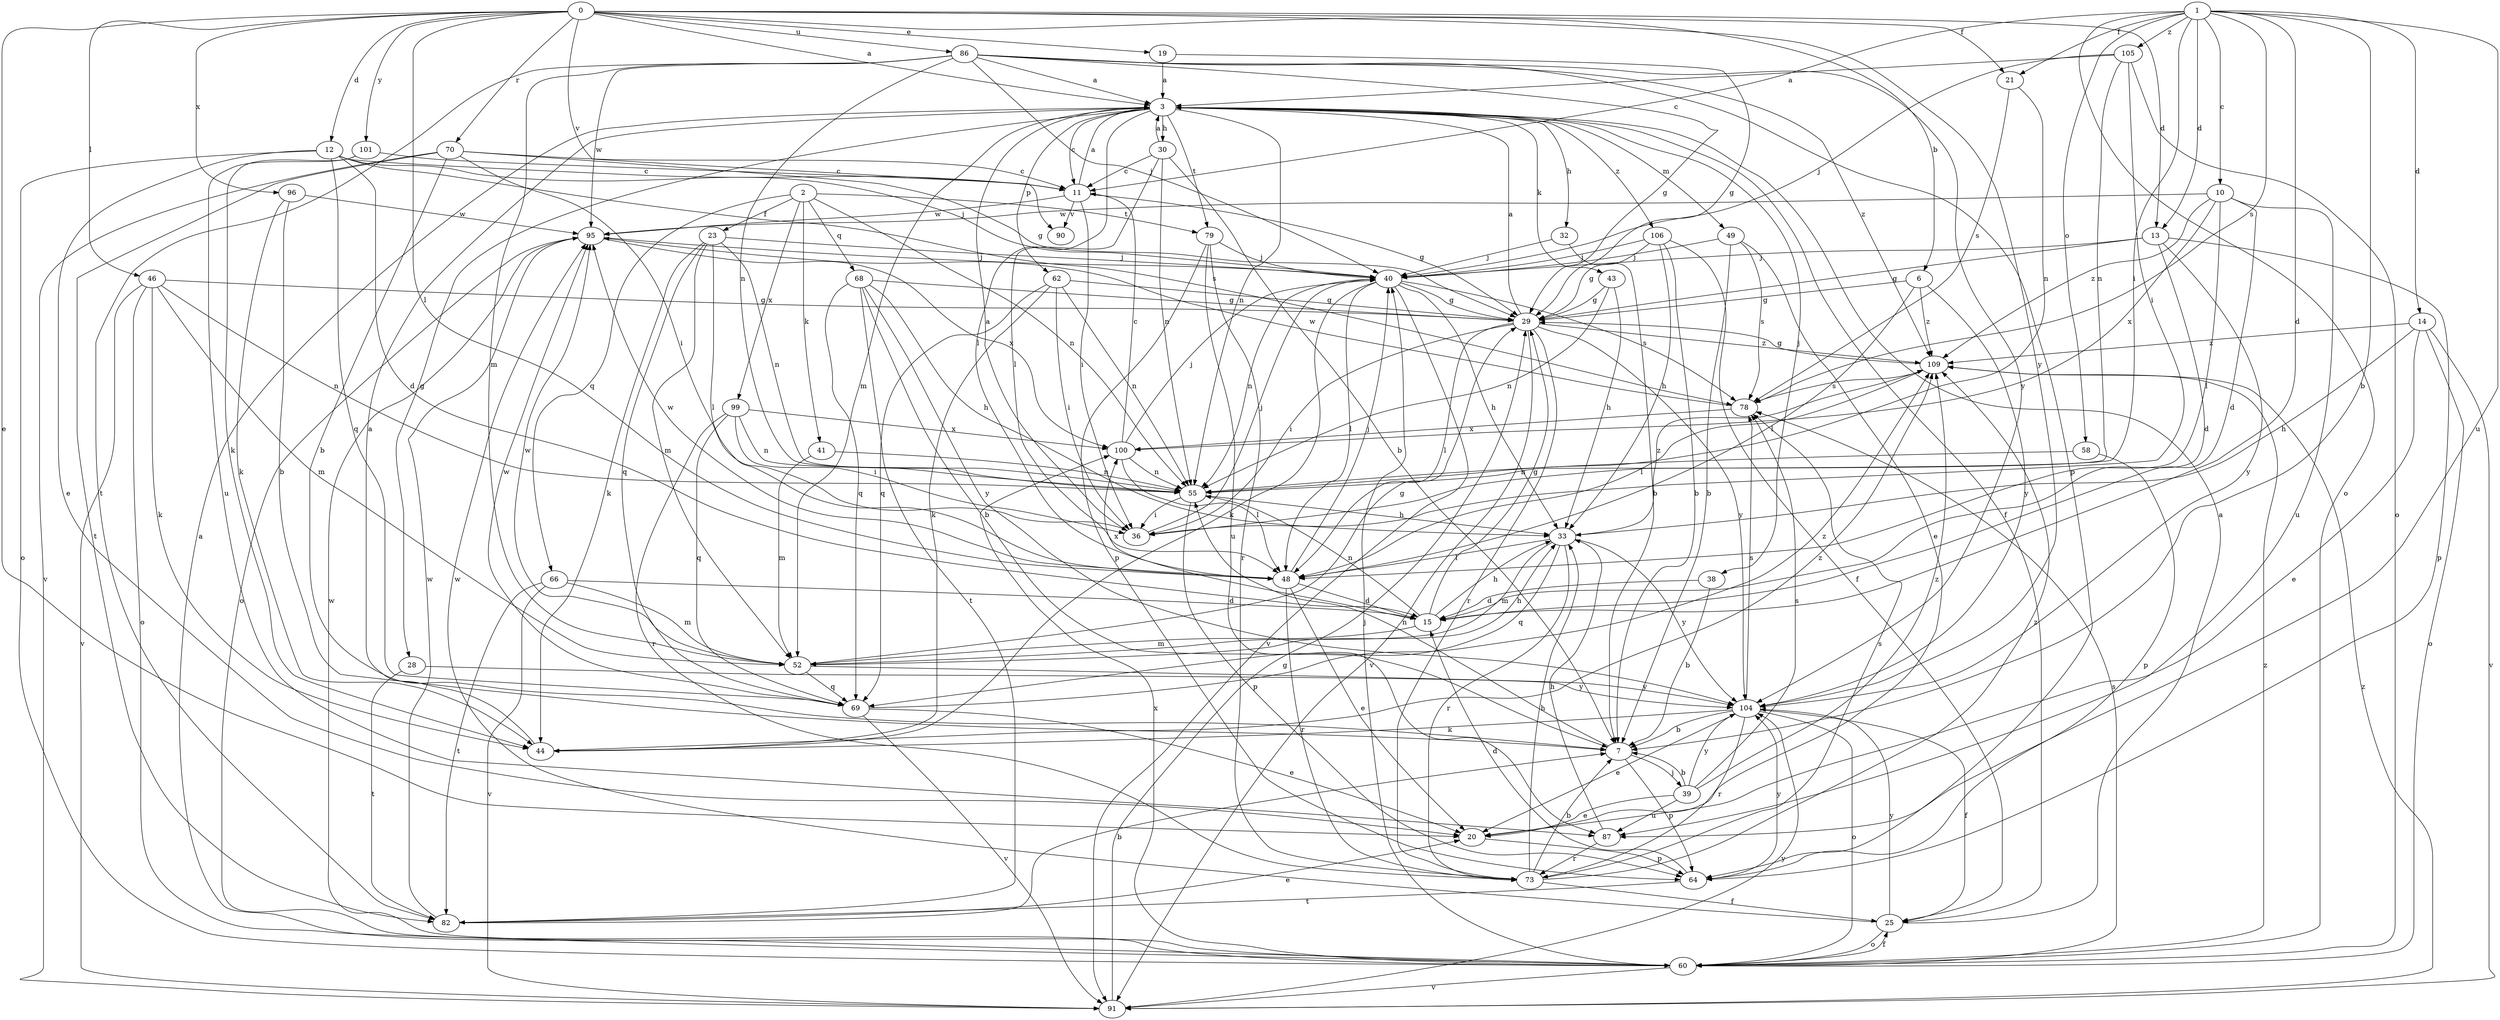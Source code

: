 strict digraph  {
0;
1;
2;
3;
6;
7;
10;
11;
12;
13;
14;
15;
19;
20;
21;
23;
25;
28;
29;
30;
32;
33;
36;
38;
39;
40;
41;
43;
44;
46;
48;
49;
52;
55;
58;
60;
62;
64;
66;
68;
69;
70;
73;
78;
79;
82;
86;
87;
90;
91;
95;
96;
99;
100;
101;
104;
105;
106;
109;
0 -> 3  [label=a];
0 -> 6  [label=b];
0 -> 12  [label=d];
0 -> 13  [label=d];
0 -> 19  [label=e];
0 -> 20  [label=e];
0 -> 21  [label=f];
0 -> 46  [label=l];
0 -> 48  [label=l];
0 -> 70  [label=r];
0 -> 86  [label=u];
0 -> 90  [label=v];
0 -> 96  [label=x];
0 -> 101  [label=y];
0 -> 104  [label=y];
1 -> 7  [label=b];
1 -> 10  [label=c];
1 -> 11  [label=c];
1 -> 13  [label=d];
1 -> 14  [label=d];
1 -> 15  [label=d];
1 -> 21  [label=f];
1 -> 36  [label=i];
1 -> 58  [label=o];
1 -> 60  [label=o];
1 -> 78  [label=s];
1 -> 87  [label=u];
1 -> 105  [label=z];
2 -> 23  [label=f];
2 -> 41  [label=k];
2 -> 55  [label=n];
2 -> 66  [label=q];
2 -> 68  [label=q];
2 -> 79  [label=t];
2 -> 99  [label=x];
3 -> 11  [label=c];
3 -> 25  [label=f];
3 -> 28  [label=g];
3 -> 30  [label=h];
3 -> 32  [label=h];
3 -> 38  [label=j];
3 -> 43  [label=k];
3 -> 48  [label=l];
3 -> 49  [label=m];
3 -> 52  [label=m];
3 -> 55  [label=n];
3 -> 62  [label=p];
3 -> 79  [label=t];
3 -> 106  [label=z];
6 -> 29  [label=g];
6 -> 48  [label=l];
6 -> 104  [label=y];
6 -> 109  [label=z];
7 -> 39  [label=j];
7 -> 55  [label=n];
7 -> 64  [label=p];
10 -> 15  [label=d];
10 -> 48  [label=l];
10 -> 87  [label=u];
10 -> 95  [label=w];
10 -> 100  [label=x];
10 -> 109  [label=z];
11 -> 3  [label=a];
11 -> 29  [label=g];
11 -> 36  [label=i];
11 -> 90  [label=v];
11 -> 95  [label=w];
12 -> 11  [label=c];
12 -> 15  [label=d];
12 -> 20  [label=e];
12 -> 40  [label=j];
12 -> 60  [label=o];
12 -> 69  [label=q];
12 -> 78  [label=s];
13 -> 15  [label=d];
13 -> 29  [label=g];
13 -> 40  [label=j];
13 -> 64  [label=p];
13 -> 104  [label=y];
14 -> 20  [label=e];
14 -> 33  [label=h];
14 -> 60  [label=o];
14 -> 91  [label=v];
14 -> 109  [label=z];
15 -> 29  [label=g];
15 -> 33  [label=h];
15 -> 52  [label=m];
15 -> 55  [label=n];
15 -> 100  [label=x];
19 -> 3  [label=a];
19 -> 29  [label=g];
20 -> 64  [label=p];
21 -> 55  [label=n];
21 -> 78  [label=s];
23 -> 40  [label=j];
23 -> 44  [label=k];
23 -> 48  [label=l];
23 -> 52  [label=m];
23 -> 55  [label=n];
23 -> 69  [label=q];
25 -> 3  [label=a];
25 -> 60  [label=o];
25 -> 95  [label=w];
25 -> 104  [label=y];
28 -> 82  [label=t];
28 -> 104  [label=y];
29 -> 3  [label=a];
29 -> 36  [label=i];
29 -> 48  [label=l];
29 -> 73  [label=r];
29 -> 91  [label=v];
29 -> 104  [label=y];
29 -> 109  [label=z];
30 -> 3  [label=a];
30 -> 7  [label=b];
30 -> 11  [label=c];
30 -> 48  [label=l];
30 -> 55  [label=n];
32 -> 7  [label=b];
32 -> 40  [label=j];
33 -> 48  [label=l];
33 -> 52  [label=m];
33 -> 69  [label=q];
33 -> 73  [label=r];
33 -> 104  [label=y];
33 -> 109  [label=z];
36 -> 3  [label=a];
36 -> 40  [label=j];
38 -> 7  [label=b];
38 -> 15  [label=d];
39 -> 7  [label=b];
39 -> 20  [label=e];
39 -> 78  [label=s];
39 -> 87  [label=u];
39 -> 104  [label=y];
39 -> 109  [label=z];
40 -> 29  [label=g];
40 -> 33  [label=h];
40 -> 44  [label=k];
40 -> 48  [label=l];
40 -> 55  [label=n];
40 -> 78  [label=s];
40 -> 91  [label=v];
41 -> 52  [label=m];
41 -> 55  [label=n];
43 -> 29  [label=g];
43 -> 33  [label=h];
43 -> 55  [label=n];
44 -> 3  [label=a];
44 -> 109  [label=z];
46 -> 29  [label=g];
46 -> 44  [label=k];
46 -> 52  [label=m];
46 -> 55  [label=n];
46 -> 60  [label=o];
46 -> 91  [label=v];
48 -> 15  [label=d];
48 -> 20  [label=e];
48 -> 40  [label=j];
48 -> 73  [label=r];
48 -> 95  [label=w];
49 -> 7  [label=b];
49 -> 20  [label=e];
49 -> 40  [label=j];
49 -> 78  [label=s];
52 -> 29  [label=g];
52 -> 33  [label=h];
52 -> 69  [label=q];
52 -> 95  [label=w];
52 -> 104  [label=y];
55 -> 33  [label=h];
55 -> 36  [label=i];
55 -> 64  [label=p];
58 -> 55  [label=n];
58 -> 64  [label=p];
60 -> 3  [label=a];
60 -> 25  [label=f];
60 -> 40  [label=j];
60 -> 78  [label=s];
60 -> 91  [label=v];
60 -> 95  [label=w];
60 -> 100  [label=x];
60 -> 109  [label=z];
62 -> 29  [label=g];
62 -> 36  [label=i];
62 -> 44  [label=k];
62 -> 55  [label=n];
62 -> 69  [label=q];
64 -> 15  [label=d];
64 -> 82  [label=t];
64 -> 104  [label=y];
66 -> 15  [label=d];
66 -> 52  [label=m];
66 -> 82  [label=t];
66 -> 91  [label=v];
68 -> 7  [label=b];
68 -> 29  [label=g];
68 -> 33  [label=h];
68 -> 69  [label=q];
68 -> 82  [label=t];
68 -> 104  [label=y];
69 -> 20  [label=e];
69 -> 91  [label=v];
69 -> 95  [label=w];
69 -> 109  [label=z];
70 -> 7  [label=b];
70 -> 11  [label=c];
70 -> 29  [label=g];
70 -> 36  [label=i];
70 -> 82  [label=t];
70 -> 91  [label=v];
73 -> 7  [label=b];
73 -> 25  [label=f];
73 -> 33  [label=h];
73 -> 78  [label=s];
73 -> 109  [label=z];
78 -> 95  [label=w];
78 -> 100  [label=x];
79 -> 40  [label=j];
79 -> 64  [label=p];
79 -> 73  [label=r];
79 -> 87  [label=u];
82 -> 7  [label=b];
82 -> 20  [label=e];
82 -> 95  [label=w];
86 -> 3  [label=a];
86 -> 29  [label=g];
86 -> 40  [label=j];
86 -> 52  [label=m];
86 -> 55  [label=n];
86 -> 64  [label=p];
86 -> 82  [label=t];
86 -> 95  [label=w];
86 -> 104  [label=y];
86 -> 109  [label=z];
87 -> 33  [label=h];
87 -> 73  [label=r];
91 -> 29  [label=g];
91 -> 104  [label=y];
91 -> 109  [label=z];
95 -> 40  [label=j];
95 -> 60  [label=o];
95 -> 100  [label=x];
96 -> 7  [label=b];
96 -> 44  [label=k];
96 -> 95  [label=w];
99 -> 36  [label=i];
99 -> 55  [label=n];
99 -> 69  [label=q];
99 -> 73  [label=r];
99 -> 100  [label=x];
100 -> 11  [label=c];
100 -> 40  [label=j];
100 -> 48  [label=l];
100 -> 55  [label=n];
101 -> 11  [label=c];
101 -> 44  [label=k];
101 -> 87  [label=u];
104 -> 7  [label=b];
104 -> 20  [label=e];
104 -> 25  [label=f];
104 -> 44  [label=k];
104 -> 60  [label=o];
104 -> 73  [label=r];
104 -> 78  [label=s];
105 -> 3  [label=a];
105 -> 36  [label=i];
105 -> 40  [label=j];
105 -> 55  [label=n];
105 -> 60  [label=o];
106 -> 7  [label=b];
106 -> 25  [label=f];
106 -> 29  [label=g];
106 -> 33  [label=h];
106 -> 40  [label=j];
109 -> 29  [label=g];
109 -> 48  [label=l];
109 -> 78  [label=s];
}
